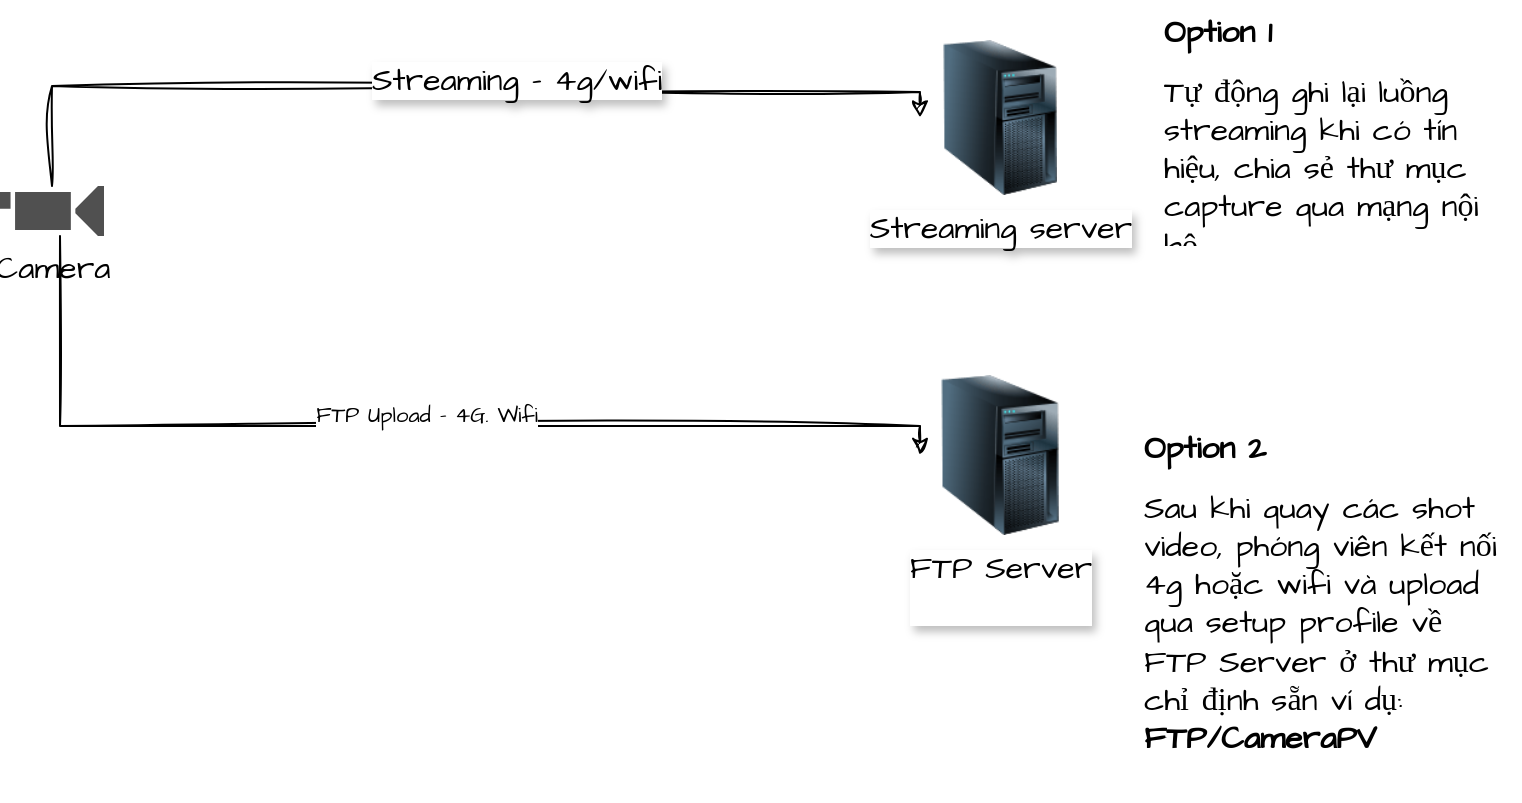 <mxfile version="24.8.0">
  <diagram name="Trang-1" id="vXn5dJ1ZpUDf_ZWZ_znD">
    <mxGraphModel dx="1434" dy="818" grid="1" gridSize="10" guides="1" tooltips="1" connect="1" arrows="1" fold="1" page="1" pageScale="1" pageWidth="827" pageHeight="1169" math="0" shadow="0">
      <root>
        <mxCell id="0" />
        <mxCell id="1" parent="0" />
        <mxCell id="f0RbP7yOVQny-Da1AAYZ-13" style="edgeStyle=orthogonalEdgeStyle;rounded=0;sketch=1;hachureGap=4;jiggle=2;curveFitting=1;orthogonalLoop=1;jettySize=auto;html=1;entryX=0;entryY=0.5;entryDx=0;entryDy=0;fontFamily=Architects Daughter;fontSource=https%3A%2F%2Ffonts.googleapis.com%2Fcss%3Ffamily%3DArchitects%2BDaughter;textShadow=1;fontSize=16;" parent="1" source="f0RbP7yOVQny-Da1AAYZ-10" target="f0RbP7yOVQny-Da1AAYZ-12" edge="1">
          <mxGeometry relative="1" as="geometry">
            <Array as="points">
              <mxPoint x="66" y="230" />
              <mxPoint x="341" y="230" />
              <mxPoint x="341" y="233" />
            </Array>
          </mxGeometry>
        </mxCell>
        <mxCell id="f0RbP7yOVQny-Da1AAYZ-14" value="Streaming - 4g/wifi" style="edgeLabel;html=1;align=center;verticalAlign=middle;resizable=0;points=[];sketch=1;hachureGap=4;jiggle=2;curveFitting=1;fontFamily=Architects Daughter;fontSource=https%3A%2F%2Ffonts.googleapis.com%2Fcss%3Ffamily%3DArchitects%2BDaughter;textShadow=1;fontSize=16;" parent="f0RbP7yOVQny-Da1AAYZ-13" connectable="0" vertex="1">
          <mxGeometry x="0.128" y="3" relative="1" as="geometry">
            <mxPoint as="offset" />
          </mxGeometry>
        </mxCell>
        <mxCell id="f0RbP7yOVQny-Da1AAYZ-15" style="edgeStyle=orthogonalEdgeStyle;rounded=0;sketch=1;hachureGap=4;jiggle=2;curveFitting=1;orthogonalLoop=1;jettySize=auto;html=1;fontFamily=Architects Daughter;fontSource=https%3A%2F%2Ffonts.googleapis.com%2Fcss%3Ffamily%3DArchitects%2BDaughter;entryX=0;entryY=0.5;entryDx=0;entryDy=0;textShadow=1;fontSize=16;" parent="1" source="f0RbP7yOVQny-Da1AAYZ-10" target="f0RbP7yOVQny-Da1AAYZ-17" edge="1">
          <mxGeometry relative="1" as="geometry">
            <mxPoint x="460" y="420" as="targetPoint" />
            <Array as="points">
              <mxPoint x="70" y="400" />
            </Array>
          </mxGeometry>
        </mxCell>
        <mxCell id="f0RbP7yOVQny-Da1AAYZ-20" value="FTP Upload - 4G. Wifi" style="edgeLabel;html=1;align=center;verticalAlign=middle;resizable=0;points=[];sketch=1;hachureGap=4;jiggle=2;curveFitting=1;fontFamily=Architects Daughter;fontSource=https%3A%2F%2Ffonts.googleapis.com%2Fcss%3Ffamily%3DArchitects%2BDaughter;" parent="f0RbP7yOVQny-Da1AAYZ-15" connectable="0" vertex="1">
          <mxGeometry x="0.031" y="6" relative="1" as="geometry">
            <mxPoint as="offset" />
          </mxGeometry>
        </mxCell>
        <mxCell id="f0RbP7yOVQny-Da1AAYZ-10" value="Camera" style="sketch=0;pointerEvents=1;shadow=0;dashed=0;html=1;strokeColor=none;fillColor=#505050;labelPosition=center;verticalLabelPosition=bottom;verticalAlign=top;outlineConnect=0;align=center;shape=mxgraph.office.devices.video_camera;hachureGap=4;jiggle=2;curveFitting=1;fontFamily=Architects Daughter;fontSource=https%3A%2F%2Ffonts.googleapis.com%2Fcss%3Ffamily%3DArchitects%2BDaughter;fontSize=16;" parent="1" vertex="1">
          <mxGeometry x="40" y="280" width="52" height="25" as="geometry" />
        </mxCell>
        <mxCell id="f0RbP7yOVQny-Da1AAYZ-12" value="Streaming server" style="image;html=1;image=img/lib/clip_art/computers/Server_Tower_128x128.png;sketch=1;hachureGap=4;jiggle=2;curveFitting=1;fontFamily=Architects Daughter;fontSource=https%3A%2F%2Ffonts.googleapis.com%2Fcss%3Ffamily%3DArchitects%2BDaughter;textShadow=1;fontSize=16;" parent="1" vertex="1">
          <mxGeometry x="500" y="207" width="80" height="77.5" as="geometry" />
        </mxCell>
        <mxCell id="f0RbP7yOVQny-Da1AAYZ-17" value="FTP Server&lt;div style=&quot;font-size: 16px;&quot;&gt;&lt;br style=&quot;font-size: 16px;&quot;&gt;&lt;/div&gt;" style="image;html=1;image=img/lib/clip_art/computers/Server_Tower_128x128.png;sketch=1;hachureGap=4;jiggle=2;curveFitting=1;fontFamily=Architects Daughter;fontSource=https%3A%2F%2Ffonts.googleapis.com%2Fcss%3Ffamily%3DArchitects%2BDaughter;textShadow=1;fontSize=16;" parent="1" vertex="1">
          <mxGeometry x="500" y="374.5" width="80" height="80" as="geometry" />
        </mxCell>
        <mxCell id="f0RbP7yOVQny-Da1AAYZ-19" value="&lt;h1 style=&quot;margin-top: 0px; font-size: 16px;&quot;&gt;Option 1&lt;/h1&gt;&lt;div style=&quot;font-size: 16px;&quot;&gt;Tự động ghi lại luồng streaming khi có tín hiệu, chia sẻ thư mục capture qua mạng nội bộ&lt;/div&gt;" style="text;html=1;whiteSpace=wrap;overflow=hidden;rounded=0;fontFamily=Architects Daughter;fontSource=https%3A%2F%2Ffonts.googleapis.com%2Fcss%3Ffamily%3DArchitects%2BDaughter;fontSize=16;" parent="1" vertex="1">
          <mxGeometry x="620" y="187" width="180" height="120" as="geometry" />
        </mxCell>
        <mxCell id="f0RbP7yOVQny-Da1AAYZ-21" value="&lt;h1 style=&quot;margin-top: 0px; font-size: 16px;&quot;&gt;&lt;span style=&quot;background-color: initial;&quot;&gt;Option 2&lt;/span&gt;&lt;/h1&gt;&lt;h1 style=&quot;margin-top: 0px; font-size: 16px;&quot;&gt;&lt;span style=&quot;background-color: initial; font-weight: normal;&quot;&gt;Sau khi quay các shot video, phóng viên kết nối 4g hoặc wifi và upload qua setup profile về FTP Server ở thư mục chỉ định sẵn ví dụ:&lt;br&gt;&lt;/span&gt;FTP/CameraPV&lt;/h1&gt;" style="text;html=1;whiteSpace=wrap;overflow=hidden;rounded=0;fontFamily=Architects Daughter;fontSource=https%3A%2F%2Ffonts.googleapis.com%2Fcss%3Ffamily%3DArchitects%2BDaughter;fontSize=16;" parent="1" vertex="1">
          <mxGeometry x="610" y="394.5" width="180" height="190" as="geometry" />
        </mxCell>
      </root>
    </mxGraphModel>
  </diagram>
</mxfile>
